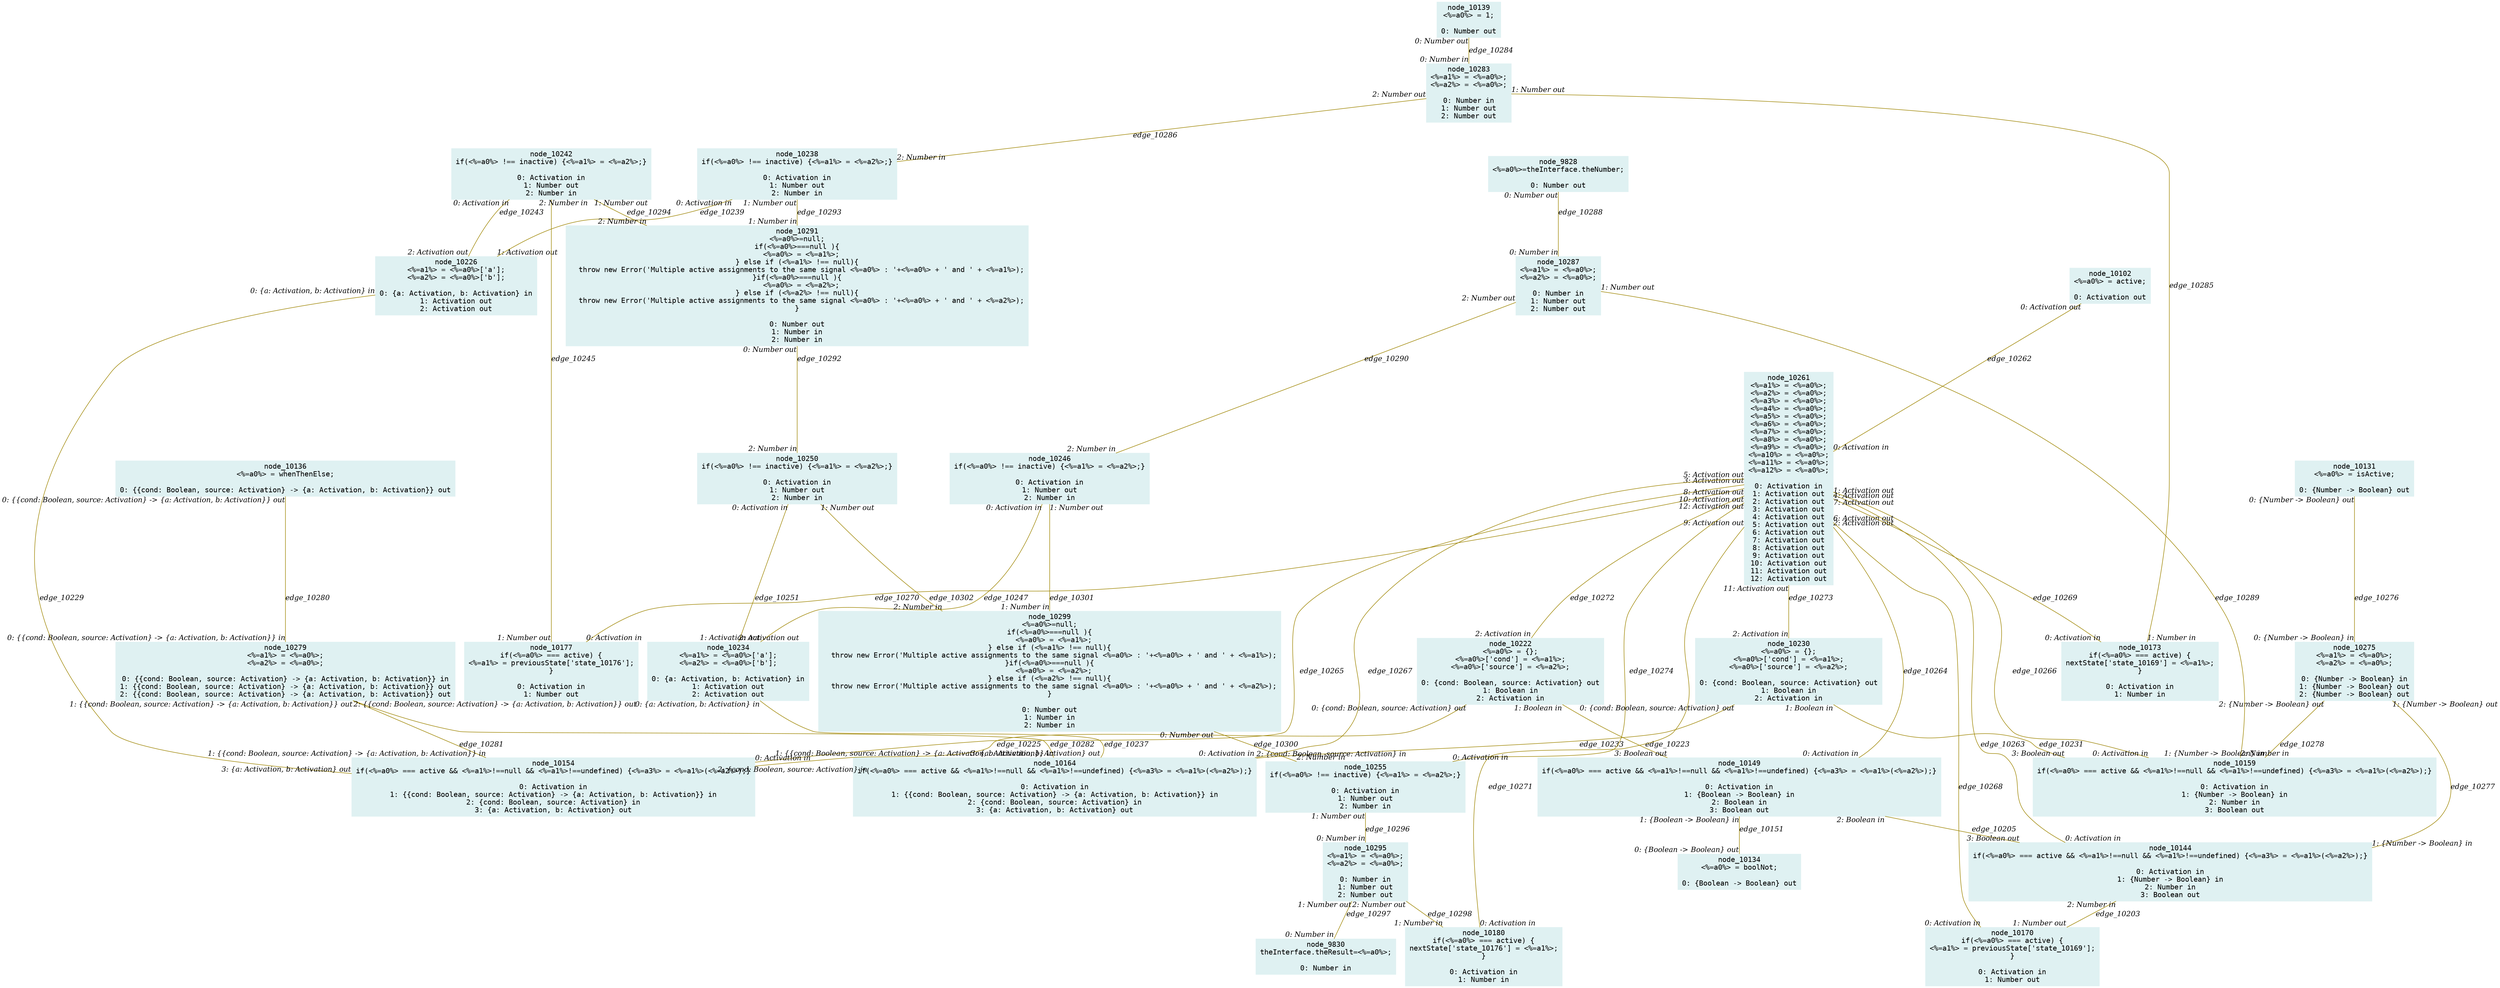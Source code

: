 digraph g{node_9828 [shape="box", style="filled", color="#dff1f2", fontname="Courier", label="node_9828
<%=a0%>=theInterface.theNumber;

0: Number out" ]
node_9830 [shape="box", style="filled", color="#dff1f2", fontname="Courier", label="node_9830
theInterface.theResult=<%=a0%>;

0: Number in" ]
node_10102 [shape="box", style="filled", color="#dff1f2", fontname="Courier", label="node_10102
<%=a0%> = active;

0: Activation out" ]
node_10131 [shape="box", style="filled", color="#dff1f2", fontname="Courier", label="node_10131
<%=a0%> = isActive;

0: {Number -> Boolean} out" ]
node_10134 [shape="box", style="filled", color="#dff1f2", fontname="Courier", label="node_10134
<%=a0%> = boolNot;

0: {Boolean -> Boolean} out" ]
node_10136 [shape="box", style="filled", color="#dff1f2", fontname="Courier", label="node_10136
<%=a0%> = whenThenElse;

0: {{cond: Boolean, source: Activation} -> {a: Activation, b: Activation}} out" ]
node_10139 [shape="box", style="filled", color="#dff1f2", fontname="Courier", label="node_10139
<%=a0%> = 1;

0: Number out" ]
node_10144 [shape="box", style="filled", color="#dff1f2", fontname="Courier", label="node_10144
if(<%=a0%> === active && <%=a1%>!==null && <%=a1%>!==undefined) {<%=a3%> = <%=a1%>(<%=a2%>);}

0: Activation in
1: {Number -> Boolean} in
2: Number in
3: Boolean out" ]
node_10149 [shape="box", style="filled", color="#dff1f2", fontname="Courier", label="node_10149
if(<%=a0%> === active && <%=a1%>!==null && <%=a1%>!==undefined) {<%=a3%> = <%=a1%>(<%=a2%>);}

0: Activation in
1: {Boolean -> Boolean} in
2: Boolean in
3: Boolean out" ]
node_10154 [shape="box", style="filled", color="#dff1f2", fontname="Courier", label="node_10154
if(<%=a0%> === active && <%=a1%>!==null && <%=a1%>!==undefined) {<%=a3%> = <%=a1%>(<%=a2%>);}

0: Activation in
1: {{cond: Boolean, source: Activation} -> {a: Activation, b: Activation}} in
2: {cond: Boolean, source: Activation} in
3: {a: Activation, b: Activation} out" ]
node_10159 [shape="box", style="filled", color="#dff1f2", fontname="Courier", label="node_10159
if(<%=a0%> === active && <%=a1%>!==null && <%=a1%>!==undefined) {<%=a3%> = <%=a1%>(<%=a2%>);}

0: Activation in
1: {Number -> Boolean} in
2: Number in
3: Boolean out" ]
node_10164 [shape="box", style="filled", color="#dff1f2", fontname="Courier", label="node_10164
if(<%=a0%> === active && <%=a1%>!==null && <%=a1%>!==undefined) {<%=a3%> = <%=a1%>(<%=a2%>);}

0: Activation in
1: {{cond: Boolean, source: Activation} -> {a: Activation, b: Activation}} in
2: {cond: Boolean, source: Activation} in
3: {a: Activation, b: Activation} out" ]
node_10170 [shape="box", style="filled", color="#dff1f2", fontname="Courier", label="node_10170
if(<%=a0%> === active) {
<%=a1%> = previousState['state_10169'];
}

0: Activation in
1: Number out" ]
node_10173 [shape="box", style="filled", color="#dff1f2", fontname="Courier", label="node_10173
if(<%=a0%> === active) {
nextState['state_10169'] = <%=a1%>;
}

0: Activation in
1: Number in" ]
node_10177 [shape="box", style="filled", color="#dff1f2", fontname="Courier", label="node_10177
if(<%=a0%> === active) {
<%=a1%> = previousState['state_10176'];
}

0: Activation in
1: Number out" ]
node_10180 [shape="box", style="filled", color="#dff1f2", fontname="Courier", label="node_10180
if(<%=a0%> === active) {
nextState['state_10176'] = <%=a1%>;
}

0: Activation in
1: Number in" ]
node_10222 [shape="box", style="filled", color="#dff1f2", fontname="Courier", label="node_10222
<%=a0%> = {};
<%=a0%>['cond'] = <%=a1%>;
<%=a0%>['source'] = <%=a2%>;

0: {cond: Boolean, source: Activation} out
1: Boolean in
2: Activation in" ]
node_10226 [shape="box", style="filled", color="#dff1f2", fontname="Courier", label="node_10226
<%=a1%> = <%=a0%>['a'];
<%=a2%> = <%=a0%>['b'];

0: {a: Activation, b: Activation} in
1: Activation out
2: Activation out" ]
node_10230 [shape="box", style="filled", color="#dff1f2", fontname="Courier", label="node_10230
<%=a0%> = {};
<%=a0%>['cond'] = <%=a1%>;
<%=a0%>['source'] = <%=a2%>;

0: {cond: Boolean, source: Activation} out
1: Boolean in
2: Activation in" ]
node_10234 [shape="box", style="filled", color="#dff1f2", fontname="Courier", label="node_10234
<%=a1%> = <%=a0%>['a'];
<%=a2%> = <%=a0%>['b'];

0: {a: Activation, b: Activation} in
1: Activation out
2: Activation out" ]
node_10238 [shape="box", style="filled", color="#dff1f2", fontname="Courier", label="node_10238
if(<%=a0%> !== inactive) {<%=a1%> = <%=a2%>;}

0: Activation in
1: Number out
2: Number in" ]
node_10242 [shape="box", style="filled", color="#dff1f2", fontname="Courier", label="node_10242
if(<%=a0%> !== inactive) {<%=a1%> = <%=a2%>;}

0: Activation in
1: Number out
2: Number in" ]
node_10246 [shape="box", style="filled", color="#dff1f2", fontname="Courier", label="node_10246
if(<%=a0%> !== inactive) {<%=a1%> = <%=a2%>;}

0: Activation in
1: Number out
2: Number in" ]
node_10250 [shape="box", style="filled", color="#dff1f2", fontname="Courier", label="node_10250
if(<%=a0%> !== inactive) {<%=a1%> = <%=a2%>;}

0: Activation in
1: Number out
2: Number in" ]
node_10255 [shape="box", style="filled", color="#dff1f2", fontname="Courier", label="node_10255
if(<%=a0%> !== inactive) {<%=a1%> = <%=a2%>;}

0: Activation in
1: Number out
2: Number in" ]
node_10261 [shape="box", style="filled", color="#dff1f2", fontname="Courier", label="node_10261
<%=a1%> = <%=a0%>;
<%=a2%> = <%=a0%>;
<%=a3%> = <%=a0%>;
<%=a4%> = <%=a0%>;
<%=a5%> = <%=a0%>;
<%=a6%> = <%=a0%>;
<%=a7%> = <%=a0%>;
<%=a8%> = <%=a0%>;
<%=a9%> = <%=a0%>;
<%=a10%> = <%=a0%>;
<%=a11%> = <%=a0%>;
<%=a12%> = <%=a0%>;

0: Activation in
1: Activation out
2: Activation out
3: Activation out
4: Activation out
5: Activation out
6: Activation out
7: Activation out
8: Activation out
9: Activation out
10: Activation out
11: Activation out
12: Activation out" ]
node_10275 [shape="box", style="filled", color="#dff1f2", fontname="Courier", label="node_10275
<%=a1%> = <%=a0%>;
<%=a2%> = <%=a0%>;

0: {Number -> Boolean} in
1: {Number -> Boolean} out
2: {Number -> Boolean} out" ]
node_10279 [shape="box", style="filled", color="#dff1f2", fontname="Courier", label="node_10279
<%=a1%> = <%=a0%>;
<%=a2%> = <%=a0%>;

0: {{cond: Boolean, source: Activation} -> {a: Activation, b: Activation}} in
1: {{cond: Boolean, source: Activation} -> {a: Activation, b: Activation}} out
2: {{cond: Boolean, source: Activation} -> {a: Activation, b: Activation}} out" ]
node_10283 [shape="box", style="filled", color="#dff1f2", fontname="Courier", label="node_10283
<%=a1%> = <%=a0%>;
<%=a2%> = <%=a0%>;

0: Number in
1: Number out
2: Number out" ]
node_10287 [shape="box", style="filled", color="#dff1f2", fontname="Courier", label="node_10287
<%=a1%> = <%=a0%>;
<%=a2%> = <%=a0%>;

0: Number in
1: Number out
2: Number out" ]
node_10291 [shape="box", style="filled", color="#dff1f2", fontname="Courier", label="node_10291
<%=a0%>=null;
if(<%=a0%>===null ){
  <%=a0%> = <%=a1%>;
} else if (<%=a1%> !== null){
  throw new Error('Multiple active assignments to the same signal <%=a0%> : '+<%=a0%> + ' and ' + <%=a1%>);
}if(<%=a0%>===null ){
  <%=a0%> = <%=a2%>;
} else if (<%=a2%> !== null){
  throw new Error('Multiple active assignments to the same signal <%=a0%> : '+<%=a0%> + ' and ' + <%=a2%>);
}

0: Number out
1: Number in
2: Number in" ]
node_10295 [shape="box", style="filled", color="#dff1f2", fontname="Courier", label="node_10295
<%=a1%> = <%=a0%>;
<%=a2%> = <%=a0%>;

0: Number in
1: Number out
2: Number out" ]
node_10299 [shape="box", style="filled", color="#dff1f2", fontname="Courier", label="node_10299
<%=a0%>=null;
if(<%=a0%>===null ){
  <%=a0%> = <%=a1%>;
} else if (<%=a1%> !== null){
  throw new Error('Multiple active assignments to the same signal <%=a0%> : '+<%=a0%> + ' and ' + <%=a1%>);
}if(<%=a0%>===null ){
  <%=a0%> = <%=a2%>;
} else if (<%=a2%> !== null){
  throw new Error('Multiple active assignments to the same signal <%=a0%> : '+<%=a0%> + ' and ' + <%=a2%>);
}

0: Number out
1: Number in
2: Number in" ]
node_10149 -> node_10134 [dir=none, arrowHead=none, fontname="Times-Italic", arrowsize=1, color="#9d8400", label="edge_10151",  headlabel="0: {Boolean -> Boolean} out", taillabel="1: {Boolean -> Boolean} in" ]
node_10144 -> node_10170 [dir=none, arrowHead=none, fontname="Times-Italic", arrowsize=1, color="#9d8400", label="edge_10203",  headlabel="1: Number out", taillabel="2: Number in" ]
node_10149 -> node_10144 [dir=none, arrowHead=none, fontname="Times-Italic", arrowsize=1, color="#9d8400", label="edge_10205",  headlabel="3: Boolean out", taillabel="2: Boolean in" ]
node_10222 -> node_10149 [dir=none, arrowHead=none, fontname="Times-Italic", arrowsize=1, color="#9d8400", label="edge_10223",  headlabel="3: Boolean out", taillabel="1: Boolean in" ]
node_10222 -> node_10154 [dir=none, arrowHead=none, fontname="Times-Italic", arrowsize=1, color="#9d8400", label="edge_10225",  headlabel="2: {cond: Boolean, source: Activation} in", taillabel="0: {cond: Boolean, source: Activation} out" ]
node_10226 -> node_10154 [dir=none, arrowHead=none, fontname="Times-Italic", arrowsize=1, color="#9d8400", label="edge_10229",  headlabel="3: {a: Activation, b: Activation} out", taillabel="0: {a: Activation, b: Activation} in" ]
node_10230 -> node_10159 [dir=none, arrowHead=none, fontname="Times-Italic", arrowsize=1, color="#9d8400", label="edge_10231",  headlabel="3: Boolean out", taillabel="1: Boolean in" ]
node_10230 -> node_10164 [dir=none, arrowHead=none, fontname="Times-Italic", arrowsize=1, color="#9d8400", label="edge_10233",  headlabel="2: {cond: Boolean, source: Activation} in", taillabel="0: {cond: Boolean, source: Activation} out" ]
node_10234 -> node_10164 [dir=none, arrowHead=none, fontname="Times-Italic", arrowsize=1, color="#9d8400", label="edge_10237",  headlabel="3: {a: Activation, b: Activation} out", taillabel="0: {a: Activation, b: Activation} in" ]
node_10238 -> node_10226 [dir=none, arrowHead=none, fontname="Times-Italic", arrowsize=1, color="#9d8400", label="edge_10239",  headlabel="1: Activation out", taillabel="0: Activation in" ]
node_10242 -> node_10226 [dir=none, arrowHead=none, fontname="Times-Italic", arrowsize=1, color="#9d8400", label="edge_10243",  headlabel="2: Activation out", taillabel="0: Activation in" ]
node_10242 -> node_10177 [dir=none, arrowHead=none, fontname="Times-Italic", arrowsize=1, color="#9d8400", label="edge_10245",  headlabel="1: Number out", taillabel="2: Number in" ]
node_10246 -> node_10234 [dir=none, arrowHead=none, fontname="Times-Italic", arrowsize=1, color="#9d8400", label="edge_10247",  headlabel="1: Activation out", taillabel="0: Activation in" ]
node_10250 -> node_10234 [dir=none, arrowHead=none, fontname="Times-Italic", arrowsize=1, color="#9d8400", label="edge_10251",  headlabel="2: Activation out", taillabel="0: Activation in" ]
node_10102 -> node_10261 [dir=none, arrowHead=none, fontname="Times-Italic", arrowsize=1, color="#9d8400", label="edge_10262",  headlabel="0: Activation in", taillabel="0: Activation out" ]
node_10261 -> node_10144 [dir=none, arrowHead=none, fontname="Times-Italic", arrowsize=1, color="#9d8400", label="edge_10263",  headlabel="0: Activation in", taillabel="1: Activation out" ]
node_10261 -> node_10149 [dir=none, arrowHead=none, fontname="Times-Italic", arrowsize=1, color="#9d8400", label="edge_10264",  headlabel="0: Activation in", taillabel="2: Activation out" ]
node_10261 -> node_10154 [dir=none, arrowHead=none, fontname="Times-Italic", arrowsize=1, color="#9d8400", label="edge_10265",  headlabel="0: Activation in", taillabel="3: Activation out" ]
node_10261 -> node_10159 [dir=none, arrowHead=none, fontname="Times-Italic", arrowsize=1, color="#9d8400", label="edge_10266",  headlabel="0: Activation in", taillabel="4: Activation out" ]
node_10261 -> node_10164 [dir=none, arrowHead=none, fontname="Times-Italic", arrowsize=1, color="#9d8400", label="edge_10267",  headlabel="0: Activation in", taillabel="5: Activation out" ]
node_10261 -> node_10170 [dir=none, arrowHead=none, fontname="Times-Italic", arrowsize=1, color="#9d8400", label="edge_10268",  headlabel="0: Activation in", taillabel="6: Activation out" ]
node_10261 -> node_10173 [dir=none, arrowHead=none, fontname="Times-Italic", arrowsize=1, color="#9d8400", label="edge_10269",  headlabel="0: Activation in", taillabel="7: Activation out" ]
node_10261 -> node_10177 [dir=none, arrowHead=none, fontname="Times-Italic", arrowsize=1, color="#9d8400", label="edge_10270",  headlabel="0: Activation in", taillabel="8: Activation out" ]
node_10261 -> node_10180 [dir=none, arrowHead=none, fontname="Times-Italic", arrowsize=1, color="#9d8400", label="edge_10271",  headlabel="0: Activation in", taillabel="9: Activation out" ]
node_10261 -> node_10222 [dir=none, arrowHead=none, fontname="Times-Italic", arrowsize=1, color="#9d8400", label="edge_10272",  headlabel="2: Activation in", taillabel="10: Activation out" ]
node_10261 -> node_10230 [dir=none, arrowHead=none, fontname="Times-Italic", arrowsize=1, color="#9d8400", label="edge_10273",  headlabel="2: Activation in", taillabel="11: Activation out" ]
node_10261 -> node_10255 [dir=none, arrowHead=none, fontname="Times-Italic", arrowsize=1, color="#9d8400", label="edge_10274",  headlabel="0: Activation in", taillabel="12: Activation out" ]
node_10131 -> node_10275 [dir=none, arrowHead=none, fontname="Times-Italic", arrowsize=1, color="#9d8400", label="edge_10276",  headlabel="0: {Number -> Boolean} in", taillabel="0: {Number -> Boolean} out" ]
node_10275 -> node_10144 [dir=none, arrowHead=none, fontname="Times-Italic", arrowsize=1, color="#9d8400", label="edge_10277",  headlabel="1: {Number -> Boolean} in", taillabel="1: {Number -> Boolean} out" ]
node_10275 -> node_10159 [dir=none, arrowHead=none, fontname="Times-Italic", arrowsize=1, color="#9d8400", label="edge_10278",  headlabel="1: {Number -> Boolean} in", taillabel="2: {Number -> Boolean} out" ]
node_10136 -> node_10279 [dir=none, arrowHead=none, fontname="Times-Italic", arrowsize=1, color="#9d8400", label="edge_10280",  headlabel="0: {{cond: Boolean, source: Activation} -> {a: Activation, b: Activation}} in", taillabel="0: {{cond: Boolean, source: Activation} -> {a: Activation, b: Activation}} out" ]
node_10279 -> node_10154 [dir=none, arrowHead=none, fontname="Times-Italic", arrowsize=1, color="#9d8400", label="edge_10281",  headlabel="1: {{cond: Boolean, source: Activation} -> {a: Activation, b: Activation}} in", taillabel="1: {{cond: Boolean, source: Activation} -> {a: Activation, b: Activation}} out" ]
node_10279 -> node_10164 [dir=none, arrowHead=none, fontname="Times-Italic", arrowsize=1, color="#9d8400", label="edge_10282",  headlabel="1: {{cond: Boolean, source: Activation} -> {a: Activation, b: Activation}} in", taillabel="2: {{cond: Boolean, source: Activation} -> {a: Activation, b: Activation}} out" ]
node_10139 -> node_10283 [dir=none, arrowHead=none, fontname="Times-Italic", arrowsize=1, color="#9d8400", label="edge_10284",  headlabel="0: Number in", taillabel="0: Number out" ]
node_10283 -> node_10173 [dir=none, arrowHead=none, fontname="Times-Italic", arrowsize=1, color="#9d8400", label="edge_10285",  headlabel="1: Number in", taillabel="1: Number out" ]
node_10283 -> node_10238 [dir=none, arrowHead=none, fontname="Times-Italic", arrowsize=1, color="#9d8400", label="edge_10286",  headlabel="2: Number in", taillabel="2: Number out" ]
node_9828 -> node_10287 [dir=none, arrowHead=none, fontname="Times-Italic", arrowsize=1, color="#9d8400", label="edge_10288",  headlabel="0: Number in", taillabel="0: Number out" ]
node_10287 -> node_10159 [dir=none, arrowHead=none, fontname="Times-Italic", arrowsize=1, color="#9d8400", label="edge_10289",  headlabel="2: Number in", taillabel="1: Number out" ]
node_10287 -> node_10246 [dir=none, arrowHead=none, fontname="Times-Italic", arrowsize=1, color="#9d8400", label="edge_10290",  headlabel="2: Number in", taillabel="2: Number out" ]
node_10291 -> node_10250 [dir=none, arrowHead=none, fontname="Times-Italic", arrowsize=1, color="#9d8400", label="edge_10292",  headlabel="2: Number in", taillabel="0: Number out" ]
node_10238 -> node_10291 [dir=none, arrowHead=none, fontname="Times-Italic", arrowsize=1, color="#9d8400", label="edge_10293",  headlabel="1: Number in", taillabel="1: Number out" ]
node_10242 -> node_10291 [dir=none, arrowHead=none, fontname="Times-Italic", arrowsize=1, color="#9d8400", label="edge_10294",  headlabel="2: Number in", taillabel="1: Number out" ]
node_10255 -> node_10295 [dir=none, arrowHead=none, fontname="Times-Italic", arrowsize=1, color="#9d8400", label="edge_10296",  headlabel="0: Number in", taillabel="1: Number out" ]
node_10295 -> node_9830 [dir=none, arrowHead=none, fontname="Times-Italic", arrowsize=1, color="#9d8400", label="edge_10297",  headlabel="0: Number in", taillabel="1: Number out" ]
node_10295 -> node_10180 [dir=none, arrowHead=none, fontname="Times-Italic", arrowsize=1, color="#9d8400", label="edge_10298",  headlabel="1: Number in", taillabel="2: Number out" ]
node_10299 -> node_10255 [dir=none, arrowHead=none, fontname="Times-Italic", arrowsize=1, color="#9d8400", label="edge_10300",  headlabel="2: Number in", taillabel="0: Number out" ]
node_10246 -> node_10299 [dir=none, arrowHead=none, fontname="Times-Italic", arrowsize=1, color="#9d8400", label="edge_10301",  headlabel="1: Number in", taillabel="1: Number out" ]
node_10250 -> node_10299 [dir=none, arrowHead=none, fontname="Times-Italic", arrowsize=1, color="#9d8400", label="edge_10302",  headlabel="2: Number in", taillabel="1: Number out" ]
}